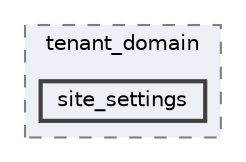 digraph "resources/views/backend/site_super_admin/tenant_domain/site_settings"
{
 // LATEX_PDF_SIZE
  bgcolor="transparent";
  edge [fontname=Helvetica,fontsize=10,labelfontname=Helvetica,labelfontsize=10];
  node [fontname=Helvetica,fontsize=10,shape=box,height=0.2,width=0.4];
  compound=true
  subgraph clusterdir_5975ae8f8da94179778981b03fa6a768 {
    graph [ bgcolor="#edf0f7", pencolor="grey50", label="tenant_domain", fontname=Helvetica,fontsize=10 style="filled,dashed", URL="dir_5975ae8f8da94179778981b03fa6a768.html",tooltip=""]
  dir_9384ca24b9c1d151abf2e1edf95c6ada [label="site_settings", fillcolor="#edf0f7", color="grey25", style="filled,bold", URL="dir_9384ca24b9c1d151abf2e1edf95c6ada.html",tooltip=""];
  }
}
